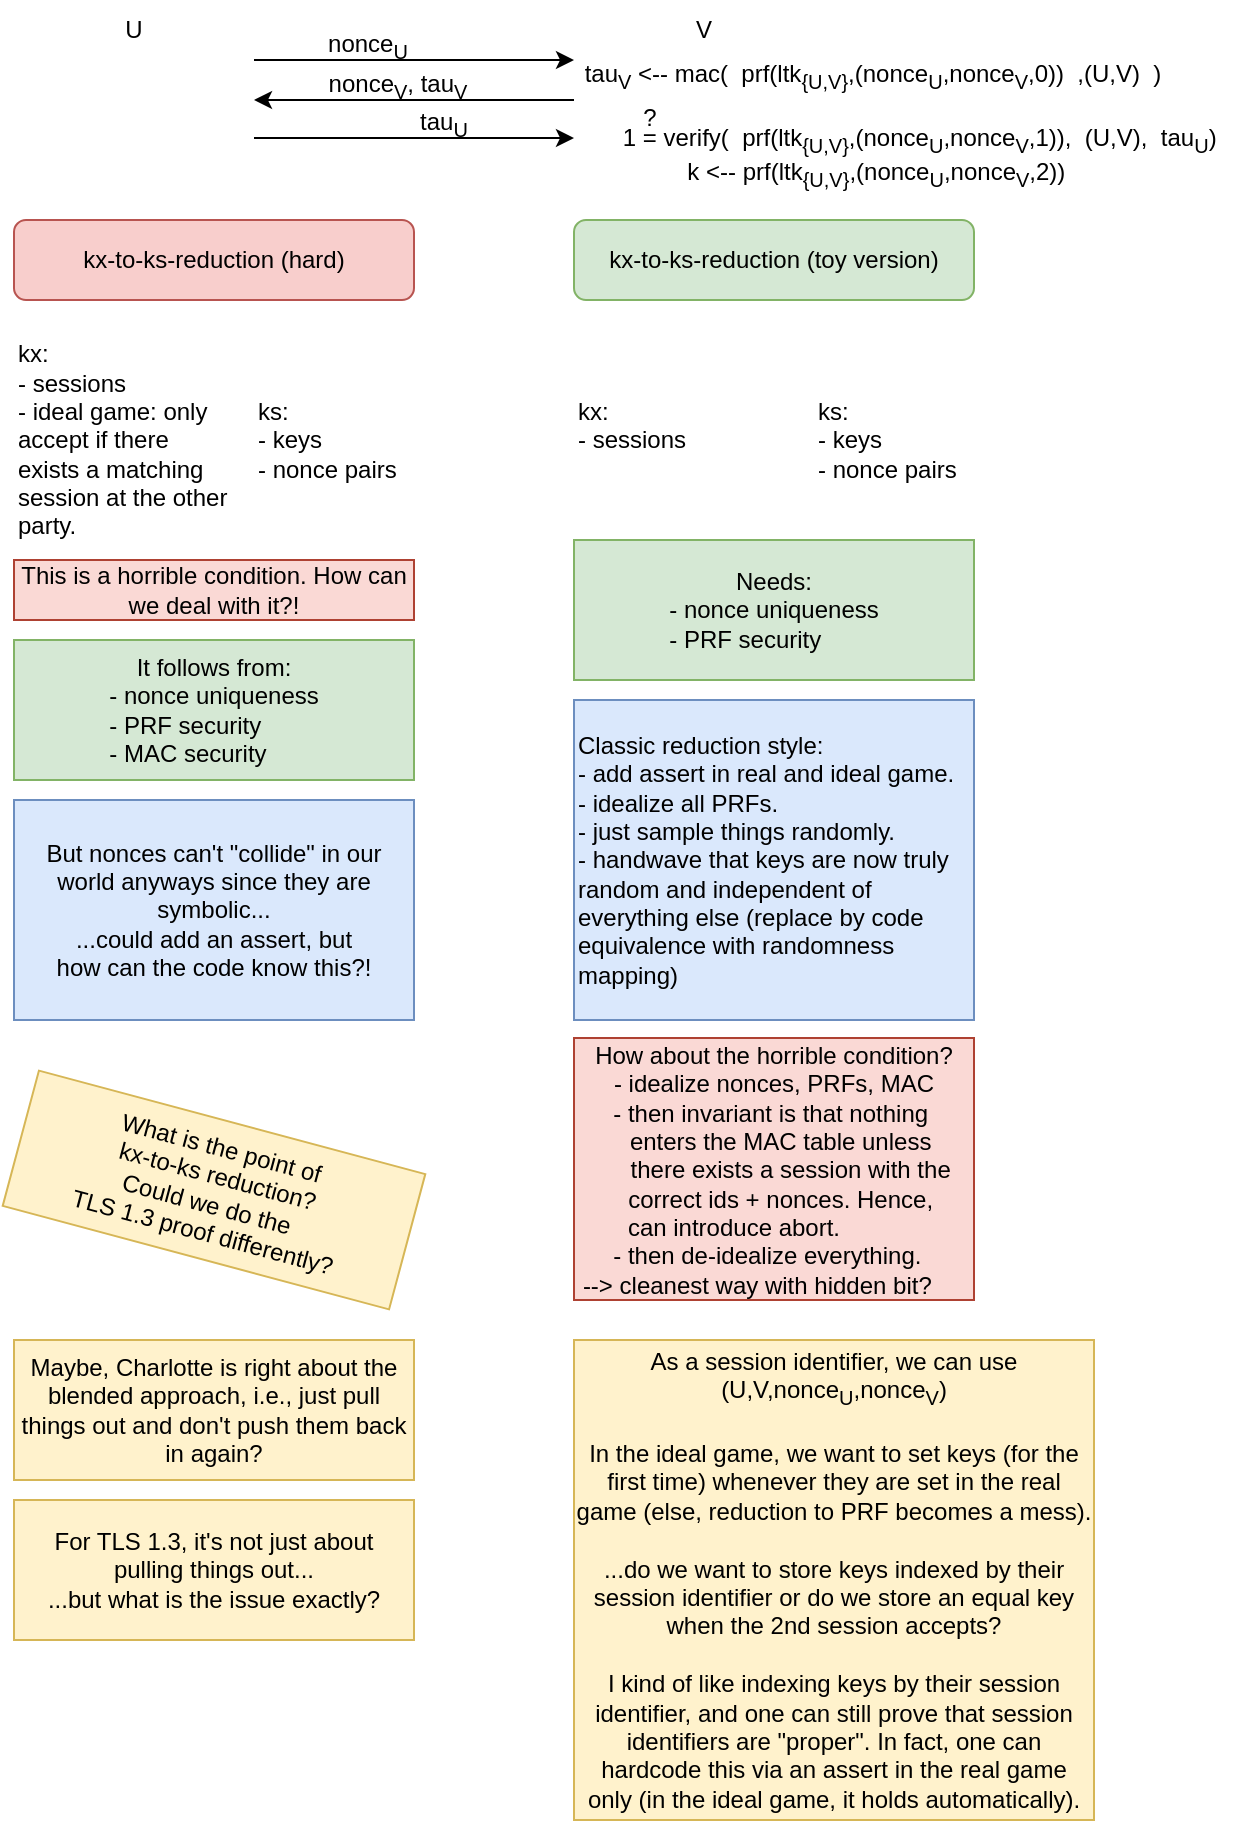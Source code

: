 <mxfile version="24.4.6" type="device">
  <diagram name="Page-1" id="ZuFnQlpUNbcYl7VYdP77">
    <mxGraphModel dx="736" dy="519" grid="1" gridSize="10" guides="1" tooltips="1" connect="1" arrows="1" fold="1" page="1" pageScale="1" pageWidth="850" pageHeight="1100" math="0" shadow="0">
      <root>
        <mxCell id="0" />
        <mxCell id="1" parent="0" />
        <mxCell id="GizzI6XRx-BD20AivPmG-1" value="kx-to-ks-reduction (hard)" style="rounded=1;whiteSpace=wrap;html=1;fillColor=#f8cecc;strokeColor=#b85450;" vertex="1" parent="1">
          <mxGeometry x="80" y="120" width="200" height="40" as="geometry" />
        </mxCell>
        <mxCell id="GizzI6XRx-BD20AivPmG-2" value="" style="endArrow=classic;html=1;rounded=0;" edge="1" parent="1">
          <mxGeometry width="50" height="50" relative="1" as="geometry">
            <mxPoint x="200" y="40" as="sourcePoint" />
            <mxPoint x="360" y="40" as="targetPoint" />
          </mxGeometry>
        </mxCell>
        <mxCell id="GizzI6XRx-BD20AivPmG-3" value="" style="endArrow=classic;html=1;rounded=0;" edge="1" parent="1">
          <mxGeometry width="50" height="50" relative="1" as="geometry">
            <mxPoint x="360" y="60" as="sourcePoint" />
            <mxPoint x="200" y="60" as="targetPoint" />
          </mxGeometry>
        </mxCell>
        <mxCell id="GizzI6XRx-BD20AivPmG-4" value="" style="endArrow=classic;html=1;rounded=0;" edge="1" parent="1">
          <mxGeometry width="50" height="50" relative="1" as="geometry">
            <mxPoint x="200" y="79" as="sourcePoint" />
            <mxPoint x="360" y="79" as="targetPoint" />
          </mxGeometry>
        </mxCell>
        <mxCell id="GizzI6XRx-BD20AivPmG-5" value="U" style="text;html=1;align=center;verticalAlign=middle;whiteSpace=wrap;rounded=0;" vertex="1" parent="1">
          <mxGeometry x="110" y="10" width="60" height="30" as="geometry" />
        </mxCell>
        <mxCell id="GizzI6XRx-BD20AivPmG-6" value="V" style="text;html=1;align=center;verticalAlign=middle;whiteSpace=wrap;rounded=0;" vertex="1" parent="1">
          <mxGeometry x="395" y="10" width="60" height="30" as="geometry" />
        </mxCell>
        <mxCell id="GizzI6XRx-BD20AivPmG-7" value="nonce&lt;sub&gt;U&lt;/sub&gt;" style="text;html=1;align=center;verticalAlign=middle;whiteSpace=wrap;rounded=0;" vertex="1" parent="1">
          <mxGeometry x="227" y="18" width="60" height="30" as="geometry" />
        </mxCell>
        <mxCell id="GizzI6XRx-BD20AivPmG-8" value="nonce&lt;sub&gt;V&lt;/sub&gt;, tau&lt;sub&gt;V&lt;/sub&gt;" style="text;html=1;align=center;verticalAlign=middle;whiteSpace=wrap;rounded=0;" vertex="1" parent="1">
          <mxGeometry x="232" y="38" width="80" height="30" as="geometry" />
        </mxCell>
        <mxCell id="GizzI6XRx-BD20AivPmG-9" value="tau&lt;sub&gt;U&lt;/sub&gt;" style="text;html=1;align=center;verticalAlign=middle;whiteSpace=wrap;rounded=0;" vertex="1" parent="1">
          <mxGeometry x="255" y="57" width="80" height="30" as="geometry" />
        </mxCell>
        <mxCell id="GizzI6XRx-BD20AivPmG-10" value="tau&lt;sub&gt;V&lt;/sub&gt; &amp;lt;-- mac(&amp;nbsp; prf(ltk&lt;sub&gt;{U,V}&lt;/sub&gt;,(nonce&lt;sub&gt;U&lt;/sub&gt;,nonce&lt;sub&gt;V&lt;/sub&gt;,0))&amp;nbsp; ,(U,V)&amp;nbsp; )&lt;div&gt;&lt;br&gt;&lt;/div&gt;&lt;div&gt;&amp;nbsp; &amp;nbsp; &amp;nbsp; &amp;nbsp; &amp;nbsp; &amp;nbsp; &amp;nbsp; 1 = verify(&amp;nbsp; prf(ltk&lt;sub&gt;{U,V}&lt;/sub&gt;,(nonce&lt;sub&gt;U&lt;/sub&gt;,nonce&lt;sub&gt;V&lt;/sub&gt;,1)),&amp;nbsp; (U,V),&amp;nbsp;&amp;nbsp;&lt;span style=&quot;background-color: initial;&quot;&gt;tau&lt;/span&gt;&lt;sub style=&quot;background-color: initial;&quot;&gt;U&lt;/sub&gt;&lt;span style=&quot;background-color: initial;&quot;&gt;)&lt;/span&gt;&lt;/div&gt;&lt;div&gt;&amp;nbsp;k &amp;lt;-- prf(ltk&lt;sub&gt;{U,V}&lt;/sub&gt;,(nonce&lt;sub&gt;U&lt;/sub&gt;,nonce&lt;sub&gt;V&lt;/sub&gt;,2))&lt;br&gt;&lt;/div&gt;" style="text;html=1;align=center;verticalAlign=middle;resizable=0;points=[];autosize=1;strokeColor=none;fillColor=none;" vertex="1" parent="1">
          <mxGeometry x="324" y="33" width="370" height="80" as="geometry" />
        </mxCell>
        <mxCell id="GizzI6XRx-BD20AivPmG-11" value="?" style="text;html=1;align=center;verticalAlign=middle;whiteSpace=wrap;rounded=0;" vertex="1" parent="1">
          <mxGeometry x="368" y="54" width="60" height="30" as="geometry" />
        </mxCell>
        <mxCell id="GizzI6XRx-BD20AivPmG-12" value="kx:&lt;div&gt;- sessions&lt;/div&gt;&lt;div&gt;- ideal game: only accept if there exists a matching session at the other party.&lt;/div&gt;" style="text;html=1;align=left;verticalAlign=middle;whiteSpace=wrap;rounded=0;" vertex="1" parent="1">
          <mxGeometry x="80" y="170" width="110" height="120" as="geometry" />
        </mxCell>
        <mxCell id="GizzI6XRx-BD20AivPmG-13" value="ks:&lt;div&gt;- keys&lt;/div&gt;&lt;div&gt;- nonce pairs&lt;/div&gt;" style="text;html=1;align=left;verticalAlign=middle;whiteSpace=wrap;rounded=0;" vertex="1" parent="1">
          <mxGeometry x="200" y="170" width="80" height="120" as="geometry" />
        </mxCell>
        <mxCell id="GizzI6XRx-BD20AivPmG-14" value="This is a horrible condition. How can we deal with it?!" style="text;html=1;align=center;verticalAlign=middle;whiteSpace=wrap;rounded=0;fillColor=#fad9d5;strokeColor=#ae4132;" vertex="1" parent="1">
          <mxGeometry x="80" y="290" width="200" height="30" as="geometry" />
        </mxCell>
        <mxCell id="GizzI6XRx-BD20AivPmG-15" value="It follows from:&lt;div&gt;- nonce uniqueness&lt;/div&gt;&lt;div style=&quot;text-align: left;&quot;&gt;- PRF security&lt;/div&gt;&lt;div style=&quot;text-align: left;&quot;&gt;- MAC security&lt;/div&gt;" style="text;html=1;align=center;verticalAlign=middle;whiteSpace=wrap;rounded=0;fillColor=#d5e8d4;strokeColor=#82b366;" vertex="1" parent="1">
          <mxGeometry x="80" y="330" width="200" height="70" as="geometry" />
        </mxCell>
        <mxCell id="GizzI6XRx-BD20AivPmG-16" value="But nonces can&#39;t &quot;collide&quot; in our world anyways since they are symbolic...&lt;div&gt;...could add an assert, but&lt;/div&gt;&lt;div&gt;how can the code know this?!&lt;/div&gt;" style="text;html=1;align=center;verticalAlign=middle;whiteSpace=wrap;rounded=0;fillColor=#dae8fc;strokeColor=#6c8ebf;" vertex="1" parent="1">
          <mxGeometry x="80" y="410" width="200" height="110" as="geometry" />
        </mxCell>
        <mxCell id="GizzI6XRx-BD20AivPmG-17" value="kx-to-ks-reduction (toy version)" style="rounded=1;whiteSpace=wrap;html=1;fillColor=#d5e8d4;strokeColor=#82b366;" vertex="1" parent="1">
          <mxGeometry x="360" y="120" width="200" height="40" as="geometry" />
        </mxCell>
        <mxCell id="GizzI6XRx-BD20AivPmG-18" value="kx:&lt;div&gt;- sessions&lt;/div&gt;&lt;div&gt;&lt;br&gt;&lt;/div&gt;" style="text;html=1;align=left;verticalAlign=middle;whiteSpace=wrap;rounded=0;" vertex="1" parent="1">
          <mxGeometry x="360" y="170" width="110" height="120" as="geometry" />
        </mxCell>
        <mxCell id="GizzI6XRx-BD20AivPmG-19" value="ks:&lt;div&gt;- keys&lt;/div&gt;&lt;div&gt;- nonce pairs&lt;/div&gt;" style="text;html=1;align=left;verticalAlign=middle;whiteSpace=wrap;rounded=0;" vertex="1" parent="1">
          <mxGeometry x="480" y="170" width="80" height="120" as="geometry" />
        </mxCell>
        <mxCell id="GizzI6XRx-BD20AivPmG-20" value="Needs:&lt;div&gt;- nonce uniqueness&lt;/div&gt;&lt;div style=&quot;text-align: left;&quot;&gt;- PRF security&lt;/div&gt;" style="text;html=1;align=center;verticalAlign=middle;whiteSpace=wrap;rounded=0;fillColor=#d5e8d4;strokeColor=#82b366;" vertex="1" parent="1">
          <mxGeometry x="360" y="280" width="200" height="70" as="geometry" />
        </mxCell>
        <mxCell id="GizzI6XRx-BD20AivPmG-21" value="Classic reduction style:&lt;div&gt;- add assert in real and ideal game.&lt;/div&gt;&lt;div&gt;- idealize all PRFs.&lt;/div&gt;&lt;div&gt;- just sample things randomly.&lt;/div&gt;&lt;div&gt;- handwave that keys are now truly random and independent of everything else (replace by code equivalence with randomness mapping)&lt;/div&gt;" style="text;html=1;align=left;verticalAlign=middle;whiteSpace=wrap;rounded=0;fillColor=#dae8fc;strokeColor=#6c8ebf;" vertex="1" parent="1">
          <mxGeometry x="360" y="360" width="200" height="160" as="geometry" />
        </mxCell>
        <mxCell id="GizzI6XRx-BD20AivPmG-22" value="How about the horrible condition?&lt;div&gt;- idealize nonces, PRFs, MAC&lt;/div&gt;&lt;div&gt;- then invariant is that nothing&amp;nbsp;&lt;/div&gt;&lt;div&gt;&lt;span style=&quot;background-color: initial;&quot;&gt;&amp;nbsp; enters the MAC table unless&lt;/span&gt;&lt;/div&gt;&lt;div&gt;&amp;nbsp; &amp;nbsp; &amp;nbsp;there exists a&amp;nbsp;&lt;span style=&quot;background-color: initial;&quot;&gt;session with the&lt;/span&gt;&lt;/div&gt;&lt;div&gt;&lt;span style=&quot;background-color: initial;&quot;&gt;&amp;nbsp; correct ids + nonces. Hence,&lt;/span&gt;&lt;/div&gt;&lt;div&gt;&lt;span style=&quot;background-color: initial;&quot;&gt;can introduce abort.&amp;nbsp; &amp;nbsp; &amp;nbsp; &amp;nbsp; &amp;nbsp; &amp;nbsp;&amp;nbsp;&lt;/span&gt;&lt;/div&gt;&lt;div&gt;&lt;span style=&quot;background-color: initial;&quot;&gt;- then de-idealize everything.&amp;nbsp;&amp;nbsp;&lt;/span&gt;&lt;/div&gt;&lt;div&gt;&lt;span style=&quot;background-color: initial;&quot;&gt;--&amp;gt; cleanest way with hidden bit?&amp;nbsp; &amp;nbsp; &amp;nbsp;&lt;/span&gt;&lt;/div&gt;" style="text;html=1;align=center;verticalAlign=middle;whiteSpace=wrap;rounded=0;fillColor=#fad9d5;strokeColor=#ae4132;" vertex="1" parent="1">
          <mxGeometry x="360" y="529" width="200" height="131" as="geometry" />
        </mxCell>
        <mxCell id="GizzI6XRx-BD20AivPmG-23" value="What is the point of&amp;nbsp;&lt;div&gt;kx-to-ks reduction?&lt;/div&gt;&lt;div&gt;Could we do the&amp;nbsp;&lt;/div&gt;&lt;div&gt;&lt;span style=&quot;background-color: initial;&quot;&gt;TLS 1.3 proof differently?&lt;/span&gt;&lt;/div&gt;" style="text;html=1;align=center;verticalAlign=middle;whiteSpace=wrap;rounded=0;fillColor=#fff2cc;strokeColor=#d6b656;rotation=15;" vertex="1" parent="1">
          <mxGeometry x="80" y="570" width="200" height="70" as="geometry" />
        </mxCell>
        <mxCell id="GizzI6XRx-BD20AivPmG-24" value="Maybe, Charlotte is right about the blended approach, i.e., just pull things out and don&#39;t push them back in again?" style="text;html=1;align=center;verticalAlign=middle;whiteSpace=wrap;rounded=0;fillColor=#fff2cc;strokeColor=#d6b656;rotation=0;" vertex="1" parent="1">
          <mxGeometry x="80" y="680" width="200" height="70" as="geometry" />
        </mxCell>
        <mxCell id="GizzI6XRx-BD20AivPmG-25" value="For TLS 1.3, it&#39;s not just about&lt;div&gt;pulling things out...&lt;/div&gt;&lt;div&gt;...but what is the issue exactly?&lt;/div&gt;" style="text;html=1;align=center;verticalAlign=middle;whiteSpace=wrap;rounded=0;fillColor=#fff2cc;strokeColor=#d6b656;rotation=0;" vertex="1" parent="1">
          <mxGeometry x="80" y="760" width="200" height="70" as="geometry" />
        </mxCell>
        <mxCell id="GizzI6XRx-BD20AivPmG-26" value="As a session identifier, we can use&lt;div&gt;(U,V,nonce&lt;sub&gt;U&lt;/sub&gt;,nonce&lt;sub&gt;V&lt;/sub&gt;)&lt;/div&gt;&lt;div&gt;&lt;br&gt;&lt;/div&gt;&lt;div&gt;In the ideal game, we want to set keys (for the first time) whenever they are set in the real game (else, reduction to PRF becomes a mess).&lt;/div&gt;&lt;div&gt;&lt;br&gt;&lt;/div&gt;&lt;div&gt;...do we want to store keys indexed by their session identifier or do we store an equal key when the 2nd session accepts?&lt;/div&gt;&lt;div&gt;&lt;br&gt;&lt;/div&gt;&lt;div&gt;I kind of like indexing keys by their session&lt;/div&gt;&lt;div&gt;identifier, and one can still prove that session identifiers are &quot;proper&quot;. In fact, one can hardcode this via an assert in the real game only (in the ideal game, it holds automatically).&lt;/div&gt;" style="text;html=1;align=center;verticalAlign=middle;whiteSpace=wrap;rounded=0;fillColor=#fff2cc;strokeColor=#d6b656;rotation=0;" vertex="1" parent="1">
          <mxGeometry x="360" y="680" width="260" height="240" as="geometry" />
        </mxCell>
      </root>
    </mxGraphModel>
  </diagram>
</mxfile>
